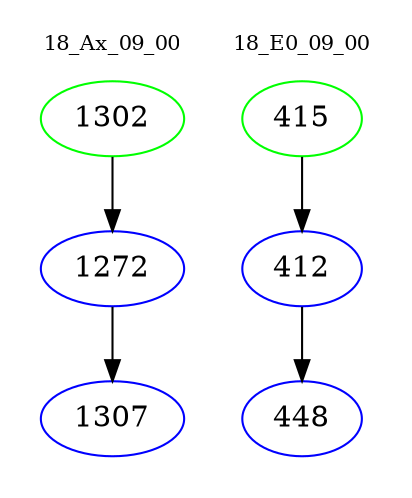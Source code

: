 digraph{
subgraph cluster_0 {
color = white
label = "18_Ax_09_00";
fontsize=10;
T0_1302 [label="1302", color="green"]
T0_1302 -> T0_1272 [color="black"]
T0_1272 [label="1272", color="blue"]
T0_1272 -> T0_1307 [color="black"]
T0_1307 [label="1307", color="blue"]
}
subgraph cluster_1 {
color = white
label = "18_E0_09_00";
fontsize=10;
T1_415 [label="415", color="green"]
T1_415 -> T1_412 [color="black"]
T1_412 [label="412", color="blue"]
T1_412 -> T1_448 [color="black"]
T1_448 [label="448", color="blue"]
}
}
